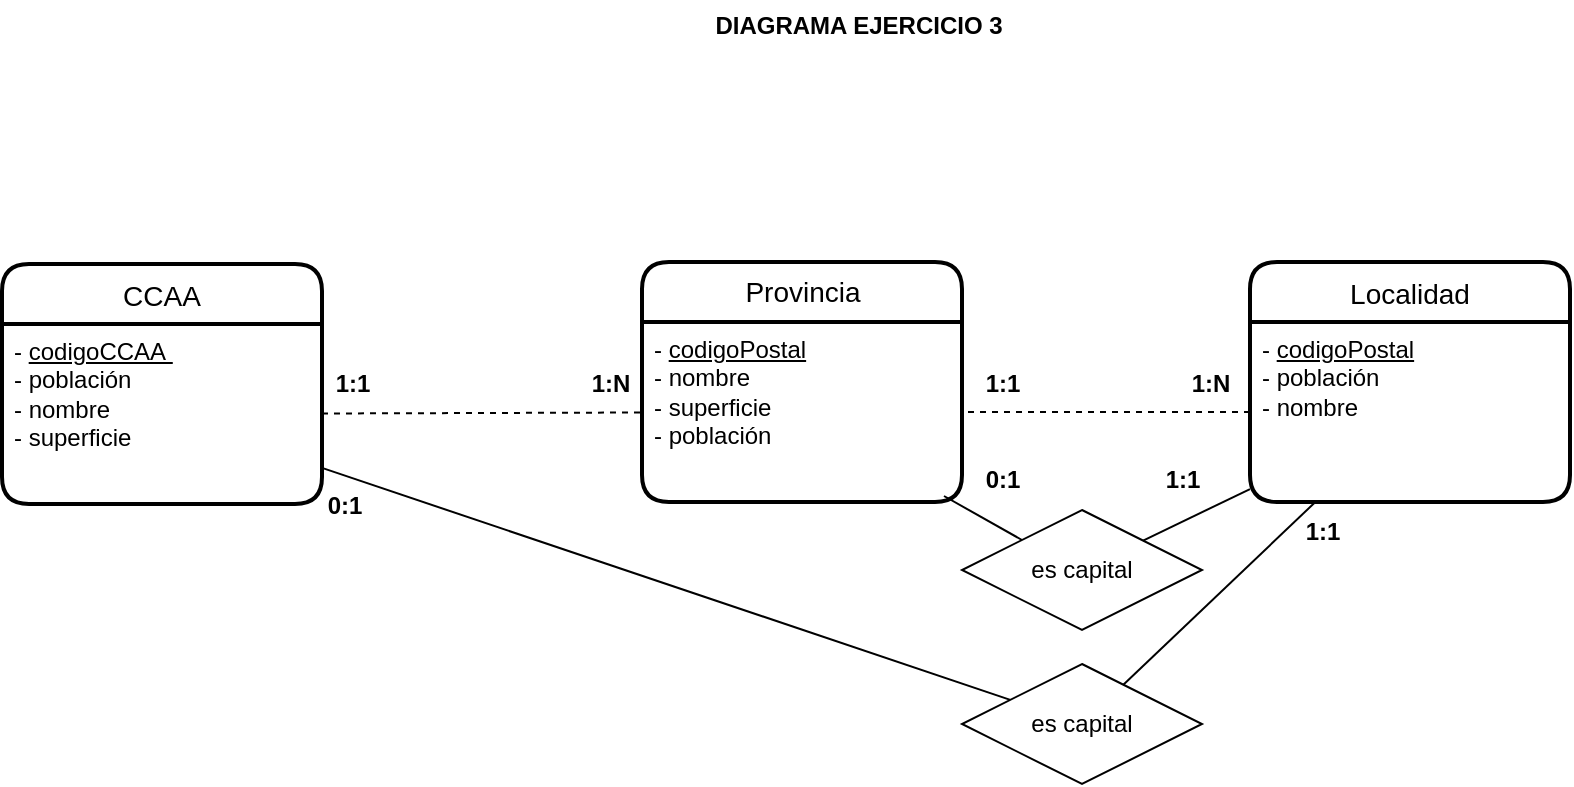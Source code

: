 <mxfile version="20.1.3" type="github">
  <diagram id="e14B0zVhnKclSYJwJWuQ" name="Pàgina-1">
    <mxGraphModel dx="2842" dy="875" grid="0" gridSize="10" guides="1" tooltips="1" connect="1" arrows="1" fold="1" page="1" pageScale="1" pageWidth="1169" pageHeight="827" math="0" shadow="0">
      <root>
        <mxCell id="0" />
        <mxCell id="1" parent="0" />
        <mxCell id="MY2yZ7T-iWRl8EQ1s907-56" value="Localidad" style="swimlane;childLayout=stackLayout;horizontal=1;startSize=30;horizontalStack=0;rounded=1;fontSize=14;fontStyle=0;strokeWidth=2;resizeParent=0;resizeLast=1;shadow=0;dashed=0;align=center;" parent="1" vertex="1">
          <mxGeometry x="-388" y="178" width="160" height="120" as="geometry" />
        </mxCell>
        <mxCell id="MY2yZ7T-iWRl8EQ1s907-57" value="- &lt;u&gt;codigoPostal&lt;/u&gt;&lt;br&gt;- población&lt;br&gt;- nombre" style="align=left;strokeColor=none;fillColor=none;spacingLeft=4;fontSize=12;verticalAlign=top;resizable=0;rotatable=0;part=1;html=1;" parent="MY2yZ7T-iWRl8EQ1s907-56" vertex="1">
          <mxGeometry y="30" width="160" height="90" as="geometry" />
        </mxCell>
        <mxCell id="MY2yZ7T-iWRl8EQ1s907-62" value="Provincia" style="swimlane;childLayout=stackLayout;horizontal=1;startSize=30;horizontalStack=0;rounded=1;fontSize=14;fontStyle=0;strokeWidth=2;resizeParent=0;resizeLast=1;shadow=0;dashed=0;align=center;html=1;" parent="1" vertex="1">
          <mxGeometry x="-692" y="178" width="160" height="120" as="geometry" />
        </mxCell>
        <mxCell id="MY2yZ7T-iWRl8EQ1s907-63" value="- &lt;u&gt;codigoPostal&lt;/u&gt;&lt;br&gt;- nombre&lt;br&gt;- superficie&lt;br&gt;- población" style="align=left;strokeColor=none;fillColor=none;spacingLeft=4;fontSize=12;verticalAlign=top;resizable=0;rotatable=0;part=1;html=1;" parent="MY2yZ7T-iWRl8EQ1s907-62" vertex="1">
          <mxGeometry y="30" width="160" height="90" as="geometry" />
        </mxCell>
        <mxCell id="MY2yZ7T-iWRl8EQ1s907-60" value="CCAA" style="swimlane;childLayout=stackLayout;horizontal=1;startSize=30;horizontalStack=0;rounded=1;fontSize=14;fontStyle=0;strokeWidth=2;resizeParent=0;resizeLast=1;shadow=0;dashed=0;align=center;" parent="1" vertex="1">
          <mxGeometry x="-1012" y="179" width="160" height="120" as="geometry" />
        </mxCell>
        <mxCell id="MY2yZ7T-iWRl8EQ1s907-61" value="- &lt;u&gt;codigoCCAA&amp;nbsp;&lt;/u&gt;&lt;br&gt;- población&lt;br&gt;- nombre&lt;br&gt;- superficie" style="align=left;strokeColor=none;fillColor=none;spacingLeft=4;fontSize=12;verticalAlign=top;resizable=0;rotatable=0;part=1;fontStyle=0;html=1;" parent="MY2yZ7T-iWRl8EQ1s907-60" vertex="1">
          <mxGeometry y="30" width="160" height="90" as="geometry" />
        </mxCell>
        <mxCell id="MY2yZ7T-iWRl8EQ1s907-69" value="" style="endArrow=none;html=1;rounded=0;dashed=1;" parent="1" source="MY2yZ7T-iWRl8EQ1s907-61" target="MY2yZ7T-iWRl8EQ1s907-63" edge="1">
          <mxGeometry relative="1" as="geometry">
            <mxPoint x="-282" y="169" as="sourcePoint" />
            <mxPoint x="-788.105" y="70.948" as="targetPoint" />
          </mxGeometry>
        </mxCell>
        <mxCell id="MY2yZ7T-iWRl8EQ1s907-74" value="" style="endArrow=none;html=1;rounded=0;dashed=1;" parent="1" source="MY2yZ7T-iWRl8EQ1s907-57" target="MY2yZ7T-iWRl8EQ1s907-63" edge="1">
          <mxGeometry relative="1" as="geometry">
            <mxPoint x="-394.287" y="70.143" as="sourcePoint" />
            <mxPoint x="-422" y="258.545" as="targetPoint" />
          </mxGeometry>
        </mxCell>
        <mxCell id="MY2yZ7T-iWRl8EQ1s907-76" value="es capital" style="shape=rhombus;perimeter=rhombusPerimeter;whiteSpace=wrap;html=1;align=center;" parent="1" vertex="1">
          <mxGeometry x="-532" y="379" width="120" height="60" as="geometry" />
        </mxCell>
        <mxCell id="MY2yZ7T-iWRl8EQ1s907-77" value="es capital" style="shape=rhombus;perimeter=rhombusPerimeter;whiteSpace=wrap;html=1;align=center;" parent="1" vertex="1">
          <mxGeometry x="-532" y="302" width="120" height="60" as="geometry" />
        </mxCell>
        <mxCell id="MY2yZ7T-iWRl8EQ1s907-78" value="" style="endArrow=none;html=1;rounded=0;" parent="1" source="MY2yZ7T-iWRl8EQ1s907-61" target="MY2yZ7T-iWRl8EQ1s907-76" edge="1">
          <mxGeometry relative="1" as="geometry">
            <mxPoint x="-886.878" y="219.0" as="sourcePoint" />
            <mxPoint x="-778.842" y="80.579" as="targetPoint" />
          </mxGeometry>
        </mxCell>
        <mxCell id="MY2yZ7T-iWRl8EQ1s907-79" value="" style="endArrow=none;html=1;rounded=0;entryX=0;entryY=0;entryDx=0;entryDy=0;" parent="1" target="MY2yZ7T-iWRl8EQ1s907-77" edge="1">
          <mxGeometry relative="1" as="geometry">
            <mxPoint x="-541" y="295" as="sourcePoint" />
            <mxPoint x="-495" y="314" as="targetPoint" />
          </mxGeometry>
        </mxCell>
        <mxCell id="MY2yZ7T-iWRl8EQ1s907-80" value="" style="endArrow=none;html=1;rounded=0;" parent="1" source="MY2yZ7T-iWRl8EQ1s907-77" target="MY2yZ7T-iWRl8EQ1s907-57" edge="1">
          <mxGeometry relative="1" as="geometry">
            <mxPoint x="-322" y="225.538" as="sourcePoint" />
            <mxPoint x="-471.412" y="153.706" as="targetPoint" />
          </mxGeometry>
        </mxCell>
        <mxCell id="MY2yZ7T-iWRl8EQ1s907-81" value="" style="endArrow=none;html=1;rounded=0;" parent="1" source="MY2yZ7T-iWRl8EQ1s907-76" target="MY2yZ7T-iWRl8EQ1s907-57" edge="1">
          <mxGeometry relative="1" as="geometry">
            <mxPoint x="-508.364" y="112.182" as="sourcePoint" />
            <mxPoint x="-561.322" y="-111" as="targetPoint" />
          </mxGeometry>
        </mxCell>
        <mxCell id="jRFVzA_71bG7eUm4LBwY-1" value="&lt;b&gt;0:1&lt;/b&gt;" style="text;html=1;align=center;verticalAlign=middle;resizable=0;points=[];autosize=1;strokeColor=none;fillColor=none;" vertex="1" parent="1">
          <mxGeometry x="-861" y="285" width="40" height="30" as="geometry" />
        </mxCell>
        <mxCell id="jRFVzA_71bG7eUm4LBwY-2" value="&lt;b&gt;1:1&lt;/b&gt;" style="text;html=1;align=center;verticalAlign=middle;resizable=0;points=[];autosize=1;strokeColor=none;fillColor=none;" vertex="1" parent="1">
          <mxGeometry x="-372" y="298" width="40" height="30" as="geometry" />
        </mxCell>
        <mxCell id="jRFVzA_71bG7eUm4LBwY-3" value="&lt;b&gt;1:1&lt;/b&gt;" style="text;html=1;align=center;verticalAlign=middle;resizable=0;points=[];autosize=1;strokeColor=none;fillColor=none;" vertex="1" parent="1">
          <mxGeometry x="-857" y="224" width="40" height="30" as="geometry" />
        </mxCell>
        <mxCell id="jRFVzA_71bG7eUm4LBwY-4" value="&lt;b&gt;1:N&lt;/b&gt;" style="text;html=1;align=center;verticalAlign=middle;resizable=0;points=[];autosize=1;strokeColor=none;fillColor=none;" vertex="1" parent="1">
          <mxGeometry x="-728" y="224" width="40" height="30" as="geometry" />
        </mxCell>
        <mxCell id="jRFVzA_71bG7eUm4LBwY-5" value="&lt;b&gt;0:1&lt;/b&gt;" style="text;html=1;align=center;verticalAlign=middle;resizable=0;points=[];autosize=1;strokeColor=none;fillColor=none;" vertex="1" parent="1">
          <mxGeometry x="-532" y="272" width="40" height="30" as="geometry" />
        </mxCell>
        <mxCell id="jRFVzA_71bG7eUm4LBwY-6" value="&lt;b&gt;1:1&lt;/b&gt;" style="text;html=1;align=center;verticalAlign=middle;resizable=0;points=[];autosize=1;strokeColor=none;fillColor=none;" vertex="1" parent="1">
          <mxGeometry x="-442" y="272" width="40" height="30" as="geometry" />
        </mxCell>
        <mxCell id="jRFVzA_71bG7eUm4LBwY-8" value="&lt;b&gt;1:1&lt;/b&gt;" style="text;html=1;align=center;verticalAlign=middle;resizable=0;points=[];autosize=1;strokeColor=none;fillColor=none;" vertex="1" parent="1">
          <mxGeometry x="-532" y="224" width="40" height="30" as="geometry" />
        </mxCell>
        <mxCell id="jRFVzA_71bG7eUm4LBwY-9" value="&lt;b&gt;1:N&lt;/b&gt;" style="text;html=1;align=center;verticalAlign=middle;resizable=0;points=[];autosize=1;strokeColor=none;fillColor=none;" vertex="1" parent="1">
          <mxGeometry x="-428" y="224" width="40" height="30" as="geometry" />
        </mxCell>
        <mxCell id="jRFVzA_71bG7eUm4LBwY-11" value="&lt;b&gt;DIAGRAMA EJERCICIO 3&lt;/b&gt;" style="text;html=1;align=center;verticalAlign=middle;resizable=0;points=[];autosize=1;strokeColor=none;fillColor=none;" vertex="1" parent="1">
          <mxGeometry x="-660" y="47" width="152" height="26" as="geometry" />
        </mxCell>
      </root>
    </mxGraphModel>
  </diagram>
</mxfile>
